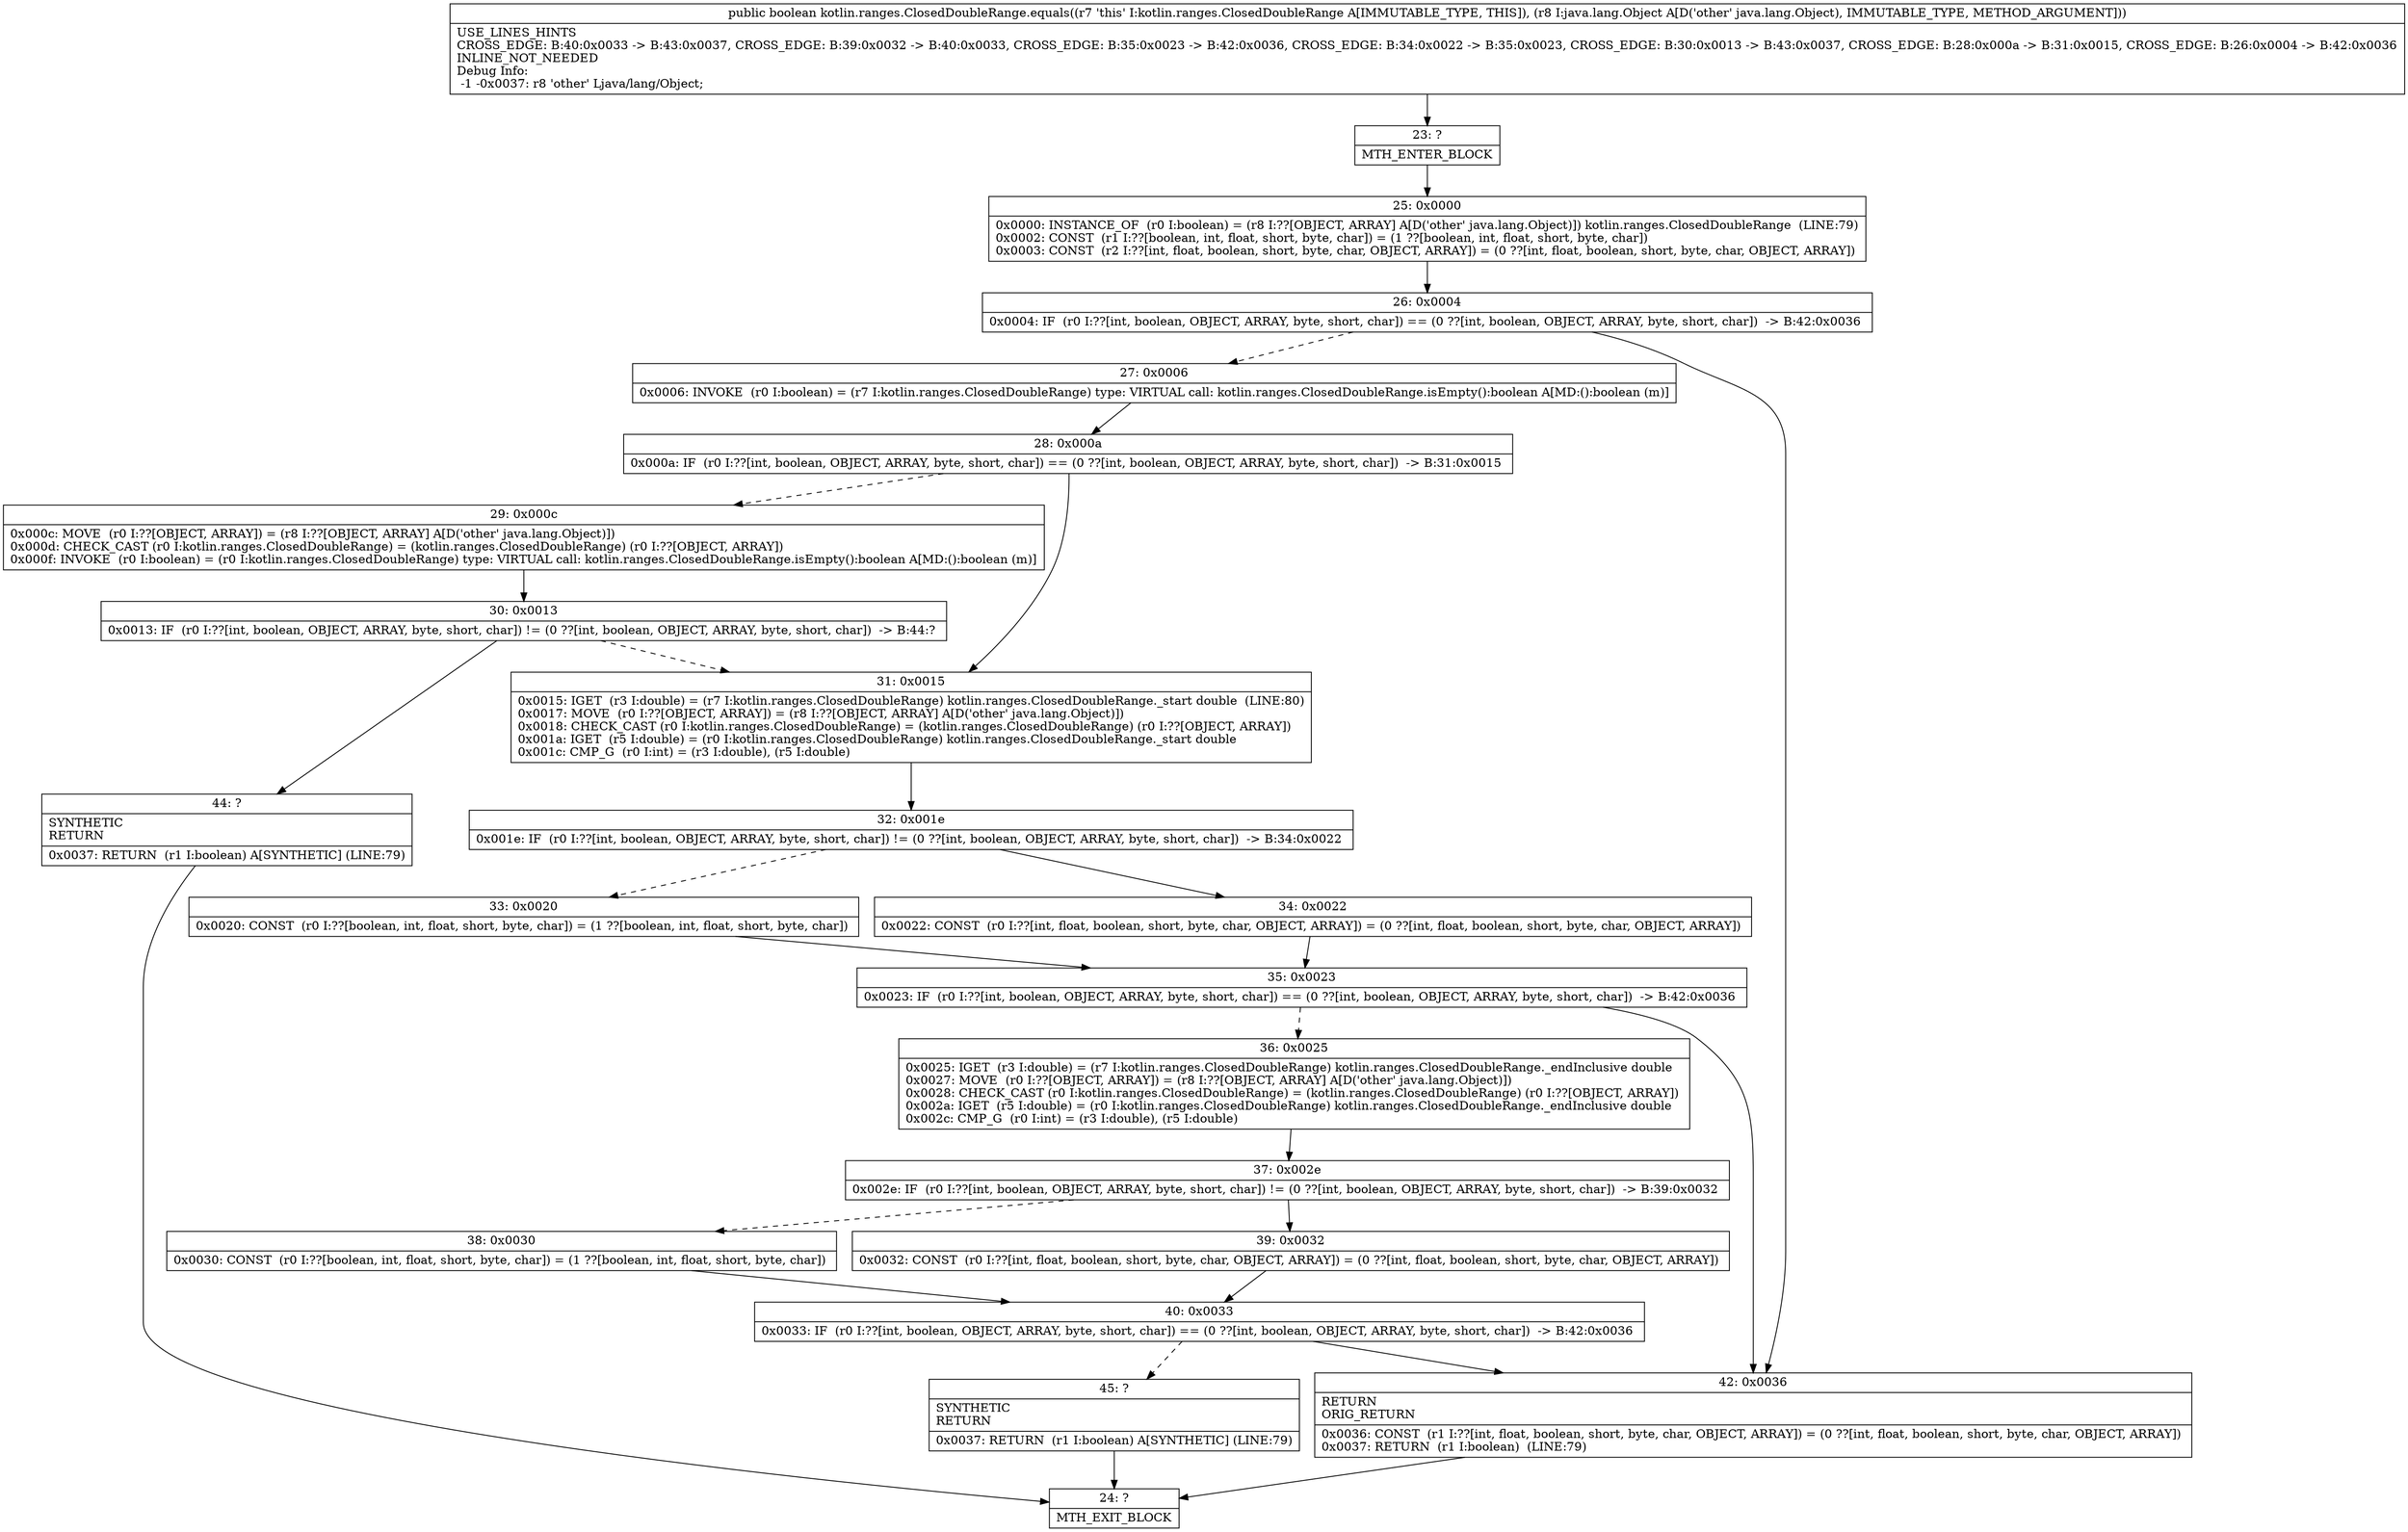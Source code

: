 digraph "CFG forkotlin.ranges.ClosedDoubleRange.equals(Ljava\/lang\/Object;)Z" {
Node_23 [shape=record,label="{23\:\ ?|MTH_ENTER_BLOCK\l}"];
Node_25 [shape=record,label="{25\:\ 0x0000|0x0000: INSTANCE_OF  (r0 I:boolean) = (r8 I:??[OBJECT, ARRAY] A[D('other' java.lang.Object)]) kotlin.ranges.ClosedDoubleRange  (LINE:79)\l0x0002: CONST  (r1 I:??[boolean, int, float, short, byte, char]) = (1 ??[boolean, int, float, short, byte, char]) \l0x0003: CONST  (r2 I:??[int, float, boolean, short, byte, char, OBJECT, ARRAY]) = (0 ??[int, float, boolean, short, byte, char, OBJECT, ARRAY]) \l}"];
Node_26 [shape=record,label="{26\:\ 0x0004|0x0004: IF  (r0 I:??[int, boolean, OBJECT, ARRAY, byte, short, char]) == (0 ??[int, boolean, OBJECT, ARRAY, byte, short, char])  \-\> B:42:0x0036 \l}"];
Node_27 [shape=record,label="{27\:\ 0x0006|0x0006: INVOKE  (r0 I:boolean) = (r7 I:kotlin.ranges.ClosedDoubleRange) type: VIRTUAL call: kotlin.ranges.ClosedDoubleRange.isEmpty():boolean A[MD:():boolean (m)]\l}"];
Node_28 [shape=record,label="{28\:\ 0x000a|0x000a: IF  (r0 I:??[int, boolean, OBJECT, ARRAY, byte, short, char]) == (0 ??[int, boolean, OBJECT, ARRAY, byte, short, char])  \-\> B:31:0x0015 \l}"];
Node_29 [shape=record,label="{29\:\ 0x000c|0x000c: MOVE  (r0 I:??[OBJECT, ARRAY]) = (r8 I:??[OBJECT, ARRAY] A[D('other' java.lang.Object)]) \l0x000d: CHECK_CAST (r0 I:kotlin.ranges.ClosedDoubleRange) = (kotlin.ranges.ClosedDoubleRange) (r0 I:??[OBJECT, ARRAY]) \l0x000f: INVOKE  (r0 I:boolean) = (r0 I:kotlin.ranges.ClosedDoubleRange) type: VIRTUAL call: kotlin.ranges.ClosedDoubleRange.isEmpty():boolean A[MD:():boolean (m)]\l}"];
Node_30 [shape=record,label="{30\:\ 0x0013|0x0013: IF  (r0 I:??[int, boolean, OBJECT, ARRAY, byte, short, char]) != (0 ??[int, boolean, OBJECT, ARRAY, byte, short, char])  \-\> B:44:? \l}"];
Node_44 [shape=record,label="{44\:\ ?|SYNTHETIC\lRETURN\l|0x0037: RETURN  (r1 I:boolean) A[SYNTHETIC] (LINE:79)\l}"];
Node_24 [shape=record,label="{24\:\ ?|MTH_EXIT_BLOCK\l}"];
Node_31 [shape=record,label="{31\:\ 0x0015|0x0015: IGET  (r3 I:double) = (r7 I:kotlin.ranges.ClosedDoubleRange) kotlin.ranges.ClosedDoubleRange._start double  (LINE:80)\l0x0017: MOVE  (r0 I:??[OBJECT, ARRAY]) = (r8 I:??[OBJECT, ARRAY] A[D('other' java.lang.Object)]) \l0x0018: CHECK_CAST (r0 I:kotlin.ranges.ClosedDoubleRange) = (kotlin.ranges.ClosedDoubleRange) (r0 I:??[OBJECT, ARRAY]) \l0x001a: IGET  (r5 I:double) = (r0 I:kotlin.ranges.ClosedDoubleRange) kotlin.ranges.ClosedDoubleRange._start double \l0x001c: CMP_G  (r0 I:int) = (r3 I:double), (r5 I:double) \l}"];
Node_32 [shape=record,label="{32\:\ 0x001e|0x001e: IF  (r0 I:??[int, boolean, OBJECT, ARRAY, byte, short, char]) != (0 ??[int, boolean, OBJECT, ARRAY, byte, short, char])  \-\> B:34:0x0022 \l}"];
Node_33 [shape=record,label="{33\:\ 0x0020|0x0020: CONST  (r0 I:??[boolean, int, float, short, byte, char]) = (1 ??[boolean, int, float, short, byte, char]) \l}"];
Node_35 [shape=record,label="{35\:\ 0x0023|0x0023: IF  (r0 I:??[int, boolean, OBJECT, ARRAY, byte, short, char]) == (0 ??[int, boolean, OBJECT, ARRAY, byte, short, char])  \-\> B:42:0x0036 \l}"];
Node_36 [shape=record,label="{36\:\ 0x0025|0x0025: IGET  (r3 I:double) = (r7 I:kotlin.ranges.ClosedDoubleRange) kotlin.ranges.ClosedDoubleRange._endInclusive double \l0x0027: MOVE  (r0 I:??[OBJECT, ARRAY]) = (r8 I:??[OBJECT, ARRAY] A[D('other' java.lang.Object)]) \l0x0028: CHECK_CAST (r0 I:kotlin.ranges.ClosedDoubleRange) = (kotlin.ranges.ClosedDoubleRange) (r0 I:??[OBJECT, ARRAY]) \l0x002a: IGET  (r5 I:double) = (r0 I:kotlin.ranges.ClosedDoubleRange) kotlin.ranges.ClosedDoubleRange._endInclusive double \l0x002c: CMP_G  (r0 I:int) = (r3 I:double), (r5 I:double) \l}"];
Node_37 [shape=record,label="{37\:\ 0x002e|0x002e: IF  (r0 I:??[int, boolean, OBJECT, ARRAY, byte, short, char]) != (0 ??[int, boolean, OBJECT, ARRAY, byte, short, char])  \-\> B:39:0x0032 \l}"];
Node_38 [shape=record,label="{38\:\ 0x0030|0x0030: CONST  (r0 I:??[boolean, int, float, short, byte, char]) = (1 ??[boolean, int, float, short, byte, char]) \l}"];
Node_40 [shape=record,label="{40\:\ 0x0033|0x0033: IF  (r0 I:??[int, boolean, OBJECT, ARRAY, byte, short, char]) == (0 ??[int, boolean, OBJECT, ARRAY, byte, short, char])  \-\> B:42:0x0036 \l}"];
Node_45 [shape=record,label="{45\:\ ?|SYNTHETIC\lRETURN\l|0x0037: RETURN  (r1 I:boolean) A[SYNTHETIC] (LINE:79)\l}"];
Node_39 [shape=record,label="{39\:\ 0x0032|0x0032: CONST  (r0 I:??[int, float, boolean, short, byte, char, OBJECT, ARRAY]) = (0 ??[int, float, boolean, short, byte, char, OBJECT, ARRAY]) \l}"];
Node_34 [shape=record,label="{34\:\ 0x0022|0x0022: CONST  (r0 I:??[int, float, boolean, short, byte, char, OBJECT, ARRAY]) = (0 ??[int, float, boolean, short, byte, char, OBJECT, ARRAY]) \l}"];
Node_42 [shape=record,label="{42\:\ 0x0036|RETURN\lORIG_RETURN\l|0x0036: CONST  (r1 I:??[int, float, boolean, short, byte, char, OBJECT, ARRAY]) = (0 ??[int, float, boolean, short, byte, char, OBJECT, ARRAY]) \l0x0037: RETURN  (r1 I:boolean)  (LINE:79)\l}"];
MethodNode[shape=record,label="{public boolean kotlin.ranges.ClosedDoubleRange.equals((r7 'this' I:kotlin.ranges.ClosedDoubleRange A[IMMUTABLE_TYPE, THIS]), (r8 I:java.lang.Object A[D('other' java.lang.Object), IMMUTABLE_TYPE, METHOD_ARGUMENT]))  | USE_LINES_HINTS\lCROSS_EDGE: B:40:0x0033 \-\> B:43:0x0037, CROSS_EDGE: B:39:0x0032 \-\> B:40:0x0033, CROSS_EDGE: B:35:0x0023 \-\> B:42:0x0036, CROSS_EDGE: B:34:0x0022 \-\> B:35:0x0023, CROSS_EDGE: B:30:0x0013 \-\> B:43:0x0037, CROSS_EDGE: B:28:0x000a \-\> B:31:0x0015, CROSS_EDGE: B:26:0x0004 \-\> B:42:0x0036\lINLINE_NOT_NEEDED\lDebug Info:\l  \-1 \-0x0037: r8 'other' Ljava\/lang\/Object;\l}"];
MethodNode -> Node_23;Node_23 -> Node_25;
Node_25 -> Node_26;
Node_26 -> Node_27[style=dashed];
Node_26 -> Node_42;
Node_27 -> Node_28;
Node_28 -> Node_29[style=dashed];
Node_28 -> Node_31;
Node_29 -> Node_30;
Node_30 -> Node_31[style=dashed];
Node_30 -> Node_44;
Node_44 -> Node_24;
Node_31 -> Node_32;
Node_32 -> Node_33[style=dashed];
Node_32 -> Node_34;
Node_33 -> Node_35;
Node_35 -> Node_36[style=dashed];
Node_35 -> Node_42;
Node_36 -> Node_37;
Node_37 -> Node_38[style=dashed];
Node_37 -> Node_39;
Node_38 -> Node_40;
Node_40 -> Node_42;
Node_40 -> Node_45[style=dashed];
Node_45 -> Node_24;
Node_39 -> Node_40;
Node_34 -> Node_35;
Node_42 -> Node_24;
}

